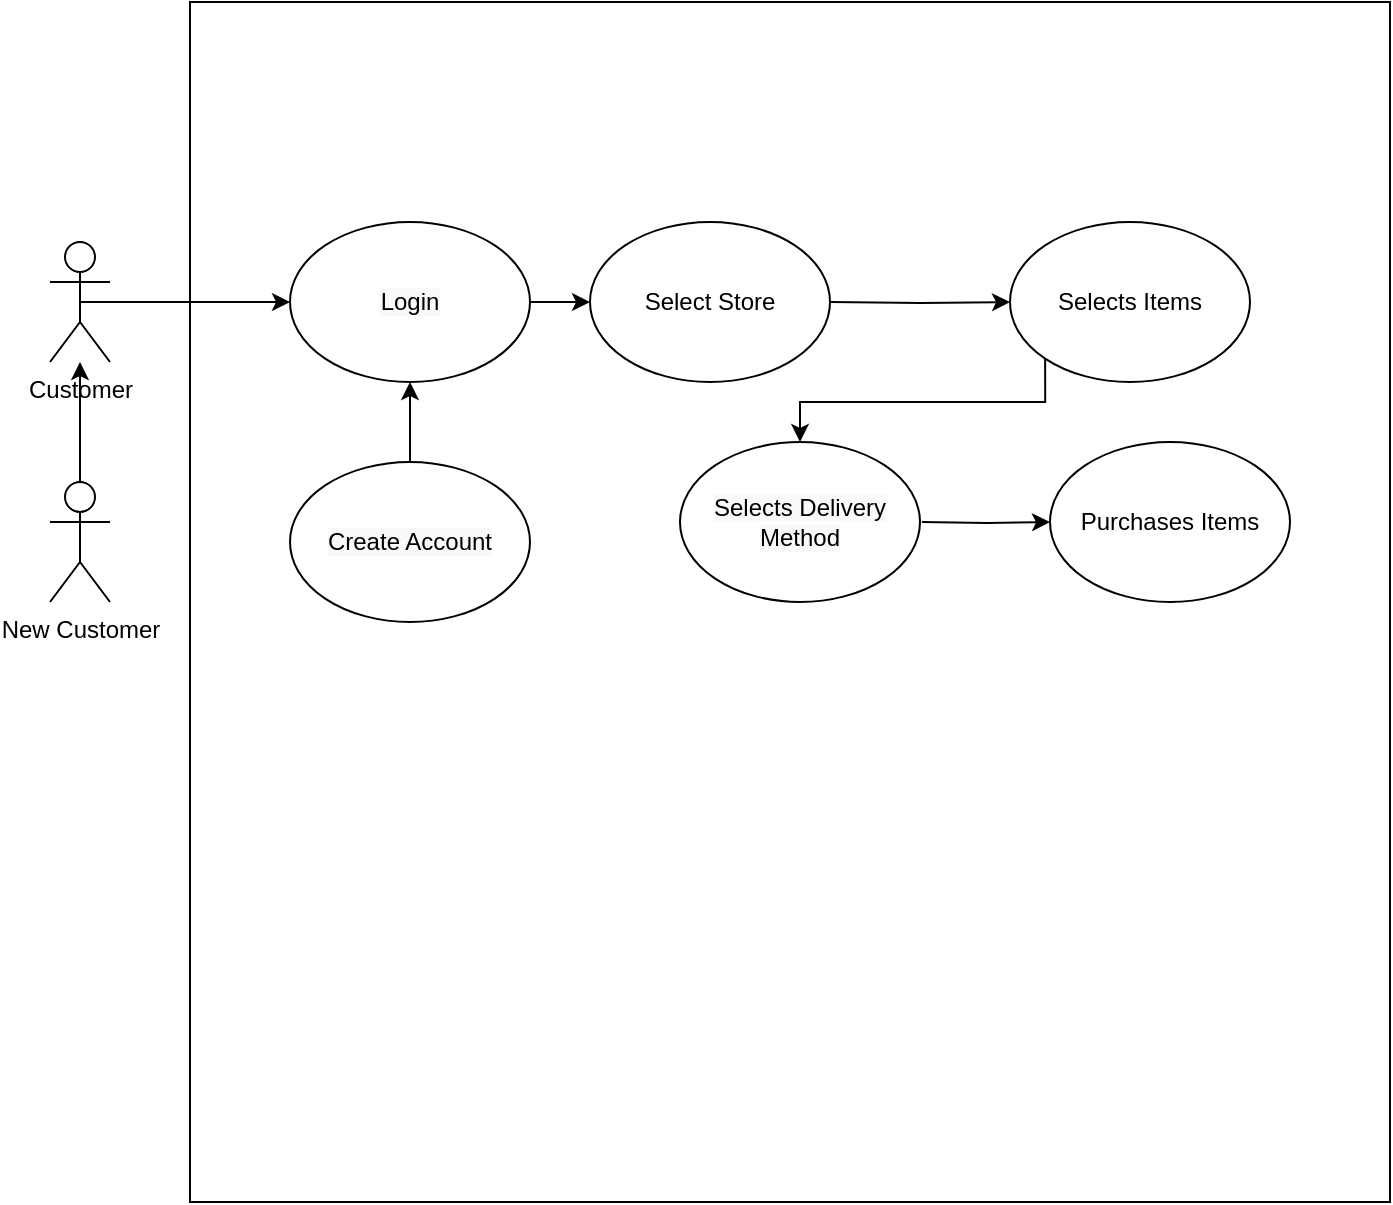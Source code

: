 <mxfile version="14.1.8" type="device"><diagram id="kdgOxbj8vdRch2r2j3R1" name="Page-1"><mxGraphModel dx="1422" dy="814" grid="1" gridSize="10" guides="1" tooltips="1" connect="1" arrows="1" fold="1" page="1" pageScale="1" pageWidth="850" pageHeight="1100" math="0" shadow="0"><root><mxCell id="0"/><mxCell id="1" parent="0"/><mxCell id="YCsAMKtRCNzenyufFABp-12" value="" style="whiteSpace=wrap;html=1;aspect=fixed;" vertex="1" parent="1"><mxGeometry x="110" y="290" width="600" height="600" as="geometry"/></mxCell><mxCell id="rtpxYt-fWASoA2KMZ7Tx-18" style="edgeStyle=orthogonalEdgeStyle;rounded=0;orthogonalLoop=1;jettySize=auto;html=1;exitX=0.5;exitY=0.5;exitDx=0;exitDy=0;exitPerimeter=0;entryX=0;entryY=0.5;entryDx=0;entryDy=0;" parent="1" source="rtpxYt-fWASoA2KMZ7Tx-2" edge="1"><mxGeometry relative="1" as="geometry"><mxPoint x="160" y="440" as="targetPoint"/></mxGeometry></mxCell><mxCell id="rtpxYt-fWASoA2KMZ7Tx-2" value="Customer" style="shape=umlActor;verticalLabelPosition=bottom;verticalAlign=top;html=1;outlineConnect=0;" parent="1" vertex="1"><mxGeometry x="40" y="410" width="30" height="60" as="geometry"/></mxCell><mxCell id="rtpxYt-fWASoA2KMZ7Tx-14" style="edgeStyle=orthogonalEdgeStyle;rounded=0;orthogonalLoop=1;jettySize=auto;html=1;exitX=1;exitY=0.5;exitDx=0;exitDy=0;entryX=0;entryY=0.5;entryDx=0;entryDy=0;" parent="1" target="YCsAMKtRCNzenyufFABp-4" edge="1"><mxGeometry relative="1" as="geometry"><mxPoint x="430" y="440" as="sourcePoint"/><mxPoint x="520" y="440" as="targetPoint"/></mxGeometry></mxCell><mxCell id="rtpxYt-fWASoA2KMZ7Tx-15" style="edgeStyle=orthogonalEdgeStyle;rounded=0;orthogonalLoop=1;jettySize=auto;html=1;exitX=0;exitY=1;exitDx=0;exitDy=0;entryX=0.5;entryY=0;entryDx=0;entryDy=0;" parent="1" source="YCsAMKtRCNzenyufFABp-4" target="YCsAMKtRCNzenyufFABp-8" edge="1"><mxGeometry relative="1" as="geometry"><mxPoint x="580" y="470" as="sourcePoint"/><mxPoint x="420" y="510" as="targetPoint"/><Array as="points"><mxPoint x="538" y="490"/><mxPoint x="415" y="490"/></Array></mxGeometry></mxCell><mxCell id="rtpxYt-fWASoA2KMZ7Tx-16" style="edgeStyle=orthogonalEdgeStyle;rounded=0;orthogonalLoop=1;jettySize=auto;html=1;entryX=0;entryY=0.5;entryDx=0;entryDy=0;" parent="1" target="YCsAMKtRCNzenyufFABp-9" edge="1"><mxGeometry relative="1" as="geometry"><mxPoint x="476" y="550" as="sourcePoint"/><mxPoint x="520" y="540" as="targetPoint"/></mxGeometry></mxCell><mxCell id="rtpxYt-fWASoA2KMZ7Tx-21" style="edgeStyle=orthogonalEdgeStyle;rounded=0;orthogonalLoop=1;jettySize=auto;html=1;exitX=0.5;exitY=0;exitDx=0;exitDy=0;exitPerimeter=0;" parent="1" source="rtpxYt-fWASoA2KMZ7Tx-19" target="rtpxYt-fWASoA2KMZ7Tx-2" edge="1"><mxGeometry relative="1" as="geometry"><mxPoint x="30" y="510" as="targetPoint"/></mxGeometry></mxCell><mxCell id="rtpxYt-fWASoA2KMZ7Tx-19" value="New Customer" style="shape=umlActor;verticalLabelPosition=bottom;verticalAlign=top;html=1;outlineConnect=0;" parent="1" vertex="1"><mxGeometry x="40" y="530" width="30" height="60" as="geometry"/></mxCell><mxCell id="YCsAMKtRCNzenyufFABp-11" style="edgeStyle=orthogonalEdgeStyle;rounded=0;orthogonalLoop=1;jettySize=auto;html=1;exitX=1;exitY=0.5;exitDx=0;exitDy=0;entryX=0;entryY=0.5;entryDx=0;entryDy=0;" edge="1" parent="1" source="YCsAMKtRCNzenyufFABp-1" target="YCsAMKtRCNzenyufFABp-2"><mxGeometry relative="1" as="geometry"/></mxCell><mxCell id="YCsAMKtRCNzenyufFABp-1" value="&#10;&#10;&lt;span style=&quot;color: rgb(0, 0, 0); font-family: helvetica; font-size: 12px; font-style: normal; font-weight: 400; letter-spacing: normal; text-align: center; text-indent: 0px; text-transform: none; word-spacing: 0px; background-color: rgb(248, 249, 250); display: inline; float: none;&quot;&gt;Login&lt;/span&gt;&#10;&#10;" style="ellipse;whiteSpace=wrap;html=1;" vertex="1" parent="1"><mxGeometry x="160" y="400" width="120" height="80" as="geometry"/></mxCell><mxCell id="YCsAMKtRCNzenyufFABp-2" value="&lt;span&gt;Select Store&lt;/span&gt;" style="ellipse;whiteSpace=wrap;html=1;" vertex="1" parent="1"><mxGeometry x="310" y="400" width="120" height="80" as="geometry"/></mxCell><mxCell id="YCsAMKtRCNzenyufFABp-4" value="&lt;span&gt;Selects Items&lt;/span&gt;" style="ellipse;whiteSpace=wrap;html=1;" vertex="1" parent="1"><mxGeometry x="520" y="400" width="120" height="80" as="geometry"/></mxCell><mxCell id="YCsAMKtRCNzenyufFABp-7" style="edgeStyle=orthogonalEdgeStyle;rounded=0;orthogonalLoop=1;jettySize=auto;html=1;exitX=0.5;exitY=0;exitDx=0;exitDy=0;entryX=0.5;entryY=1;entryDx=0;entryDy=0;" edge="1" parent="1" source="YCsAMKtRCNzenyufFABp-5" target="YCsAMKtRCNzenyufFABp-1"><mxGeometry relative="1" as="geometry"/></mxCell><mxCell id="YCsAMKtRCNzenyufFABp-5" value="&#10;&#10;&lt;span style=&quot;color: rgb(0, 0, 0); font-family: helvetica; font-size: 12px; font-style: normal; font-weight: 400; letter-spacing: normal; text-align: center; text-indent: 0px; text-transform: none; word-spacing: 0px; background-color: rgb(248, 249, 250); display: inline; float: none;&quot;&gt;Create Account&lt;/span&gt;&#10;&#10;" style="ellipse;whiteSpace=wrap;html=1;" vertex="1" parent="1"><mxGeometry x="160" y="520" width="120" height="80" as="geometry"/></mxCell><mxCell id="YCsAMKtRCNzenyufFABp-8" value="&#10;&#10;&lt;span style=&quot;color: rgb(0, 0, 0); font-family: helvetica; font-size: 12px; font-style: normal; font-weight: 400; letter-spacing: normal; text-align: center; text-indent: 0px; text-transform: none; word-spacing: 0px; background-color: rgb(248, 249, 250); display: inline; float: none;&quot;&gt;Selects Delivery Method&lt;/span&gt;&#10;&#10;" style="ellipse;whiteSpace=wrap;html=1;" vertex="1" parent="1"><mxGeometry x="355" y="510" width="120" height="80" as="geometry"/></mxCell><mxCell id="YCsAMKtRCNzenyufFABp-9" value="&lt;span&gt;Purchases Items&lt;/span&gt;" style="ellipse;whiteSpace=wrap;html=1;" vertex="1" parent="1"><mxGeometry x="540" y="510" width="120" height="80" as="geometry"/></mxCell></root></mxGraphModel></diagram></mxfile>